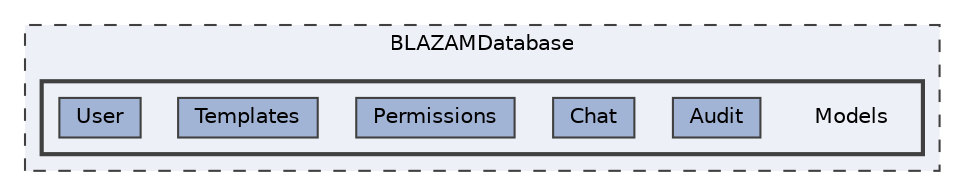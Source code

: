 digraph "BLAZAMDatabase/Models"
{
 // LATEX_PDF_SIZE
  bgcolor="transparent";
  edge [fontname=Helvetica,fontsize=10,labelfontname=Helvetica,labelfontsize=10];
  node [fontname=Helvetica,fontsize=10,shape=box,height=0.2,width=0.4];
  compound=true
  subgraph clusterdir_74c120be7d521141a777c93deee301c7 {
    graph [ bgcolor="#edf0f7", pencolor="grey25", label="BLAZAMDatabase", fontname=Helvetica,fontsize=10 style="filled,dashed", URL="dir_74c120be7d521141a777c93deee301c7.html",tooltip=""]
  subgraph clusterdir_e916af802a1ccb74e7618e24112c26f1 {
    graph [ bgcolor="#edf0f7", pencolor="grey25", label="", fontname=Helvetica,fontsize=10 style="filled,bold", URL="dir_e916af802a1ccb74e7618e24112c26f1.html",tooltip=""]
    dir_e916af802a1ccb74e7618e24112c26f1 [shape=plaintext, label="Models"];
  dir_554fd35e6cbeded62a31895d89cc6d2a [label="Audit", fillcolor="#a2b4d6", color="grey25", style="filled", URL="dir_554fd35e6cbeded62a31895d89cc6d2a.html",tooltip=""];
  dir_034a362cc5ac6e3c92a6a022dab2af22 [label="Chat", fillcolor="#a2b4d6", color="grey25", style="filled", URL="dir_034a362cc5ac6e3c92a6a022dab2af22.html",tooltip=""];
  dir_257ea38e2e92e1ce8af9d7fcbed5f5fe [label="Permissions", fillcolor="#a2b4d6", color="grey25", style="filled", URL="dir_257ea38e2e92e1ce8af9d7fcbed5f5fe.html",tooltip=""];
  dir_182aba0ed7e94fd7f635d68432f8b06e [label="Templates", fillcolor="#a2b4d6", color="grey25", style="filled", URL="dir_182aba0ed7e94fd7f635d68432f8b06e.html",tooltip=""];
  dir_a9a246b93f277ecb2c2d6cedc5b8bedd [label="User", fillcolor="#a2b4d6", color="grey25", style="filled", URL="dir_a9a246b93f277ecb2c2d6cedc5b8bedd.html",tooltip=""];
  }
  }
}

